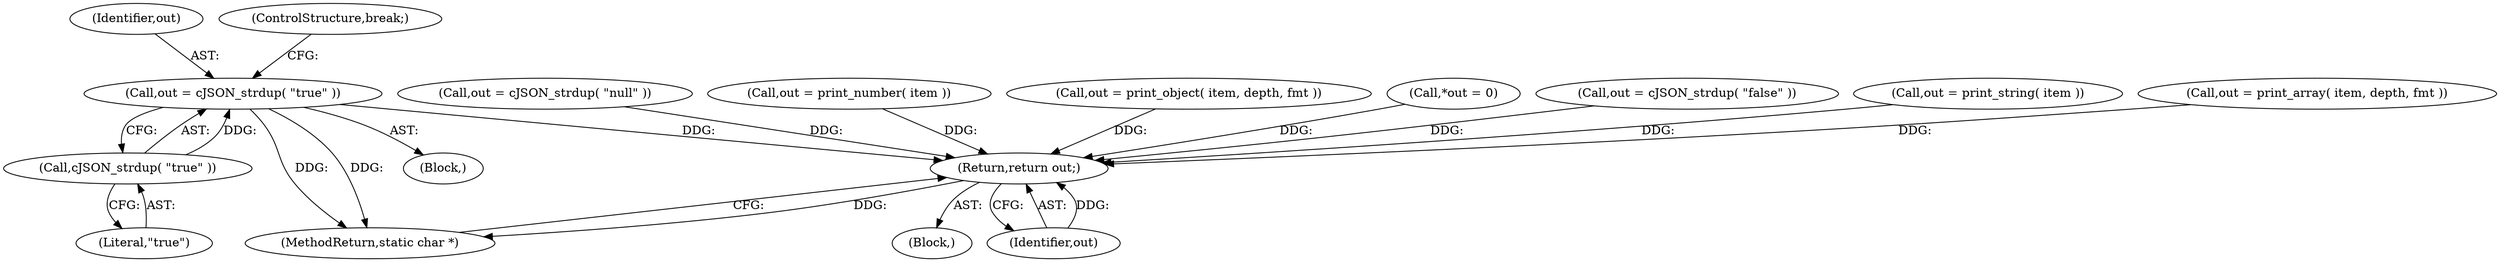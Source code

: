 digraph "1_iperf_91f2fa59e8ed80dfbf400add0164ee0e508e412a_45@API" {
"1000134" [label="(Call,out = cJSON_strdup( \"true\" ))"];
"1000136" [label="(Call,cJSON_strdup( \"true\" ))"];
"1000167" [label="(Return,return out;)"];
"1000122" [label="(Call,out = cJSON_strdup( \"null\" ))"];
"1000140" [label="(Call,out = print_number( item ))"];
"1000167" [label="(Return,return out;)"];
"1000168" [label="(Identifier,out)"];
"1000136" [label="(Call,cJSON_strdup( \"true\" ))"];
"1000135" [label="(Identifier,out)"];
"1000160" [label="(Call,out = print_object( item, depth, fmt ))"];
"1000134" [label="(Call,out = cJSON_strdup( \"true\" ))"];
"1000106" [label="(Call,*out = 0)"];
"1000137" [label="(Literal,\"true\")"];
"1000120" [label="(Block,)"];
"1000169" [label="(MethodReturn,static char *)"];
"1000138" [label="(ControlStructure,break;)"];
"1000128" [label="(Call,out = cJSON_strdup( \"false\" ))"];
"1000146" [label="(Call,out = print_string( item ))"];
"1000152" [label="(Call,out = print_array( item, depth, fmt ))"];
"1000104" [label="(Block,)"];
"1000134" -> "1000120"  [label="AST: "];
"1000134" -> "1000136"  [label="CFG: "];
"1000135" -> "1000134"  [label="AST: "];
"1000136" -> "1000134"  [label="AST: "];
"1000138" -> "1000134"  [label="CFG: "];
"1000134" -> "1000169"  [label="DDG: "];
"1000134" -> "1000169"  [label="DDG: "];
"1000136" -> "1000134"  [label="DDG: "];
"1000134" -> "1000167"  [label="DDG: "];
"1000136" -> "1000137"  [label="CFG: "];
"1000137" -> "1000136"  [label="AST: "];
"1000167" -> "1000104"  [label="AST: "];
"1000167" -> "1000168"  [label="CFG: "];
"1000168" -> "1000167"  [label="AST: "];
"1000169" -> "1000167"  [label="CFG: "];
"1000167" -> "1000169"  [label="DDG: "];
"1000168" -> "1000167"  [label="DDG: "];
"1000106" -> "1000167"  [label="DDG: "];
"1000128" -> "1000167"  [label="DDG: "];
"1000152" -> "1000167"  [label="DDG: "];
"1000122" -> "1000167"  [label="DDG: "];
"1000140" -> "1000167"  [label="DDG: "];
"1000146" -> "1000167"  [label="DDG: "];
"1000160" -> "1000167"  [label="DDG: "];
}
